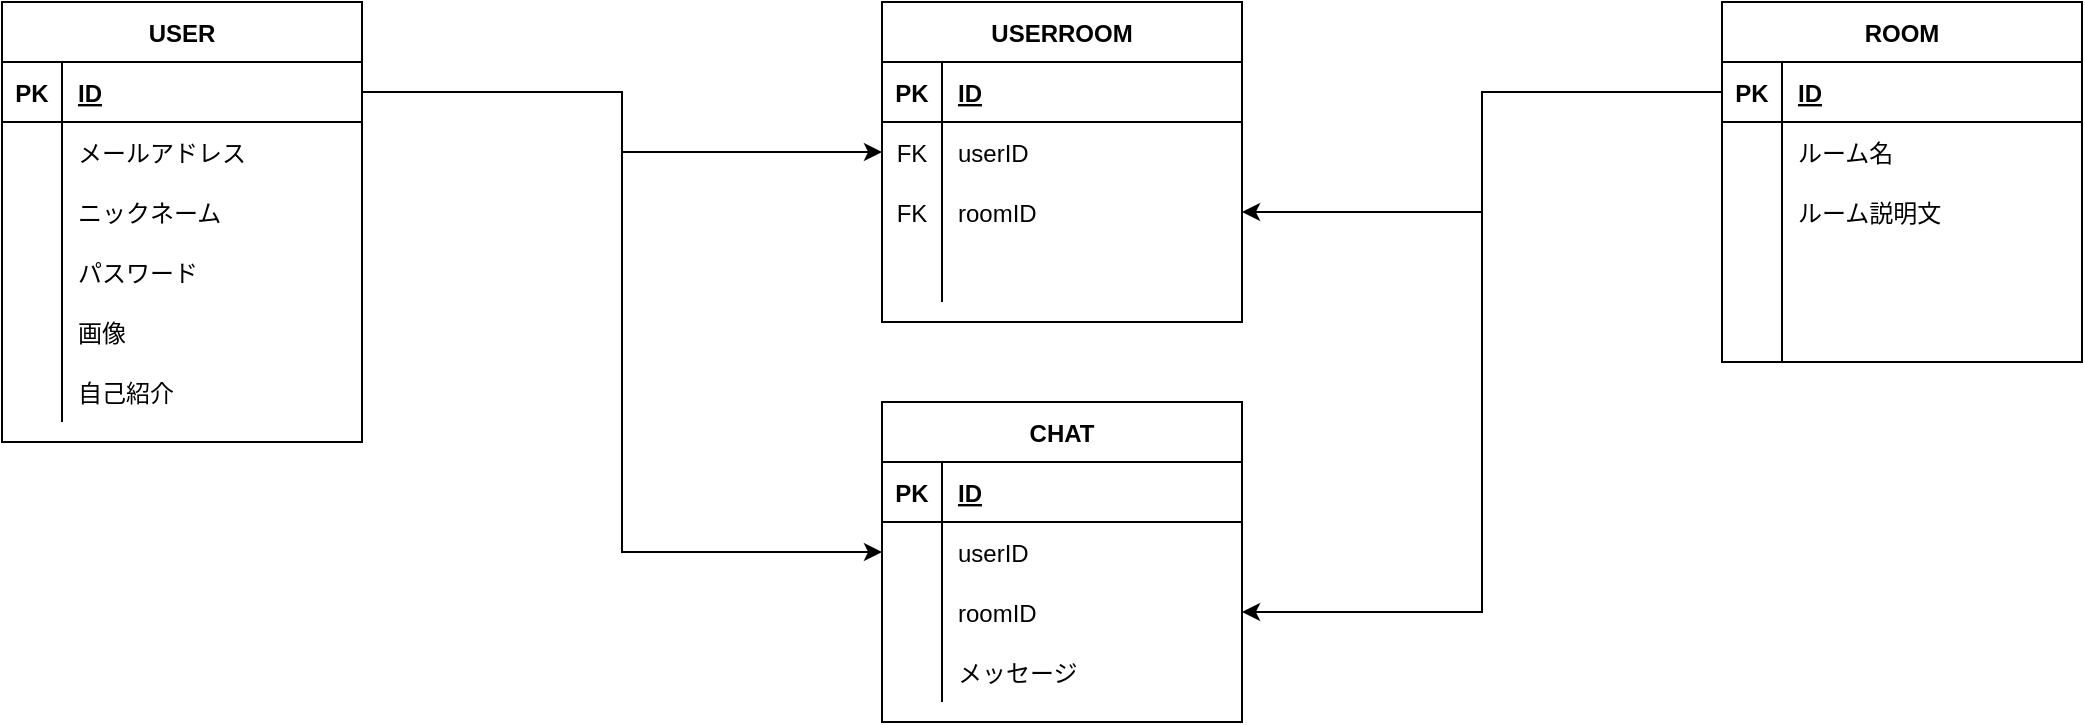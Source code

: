 <mxfile version="14.0.1" type="github">
  <diagram id="dEB8XlI67_u_IVw_Vs-G" name="ページ1">
    <mxGraphModel dx="1113" dy="667" grid="1" gridSize="10" guides="1" tooltips="1" connect="1" arrows="1" fold="1" page="1" pageScale="1" pageWidth="1654" pageHeight="1169" math="0" shadow="0">
      <root>
        <mxCell id="0" />
        <mxCell id="1" parent="0" />
        <mxCell id="pdT_NjHJpdxYsYQ8o59m-1" value="USER" style="shape=table;startSize=30;container=1;collapsible=1;childLayout=tableLayout;fixedRows=1;rowLines=0;fontStyle=1;align=center;resizeLast=1;" vertex="1" parent="1">
          <mxGeometry x="40" y="40" width="180" height="220" as="geometry" />
        </mxCell>
        <mxCell id="pdT_NjHJpdxYsYQ8o59m-2" value="" style="shape=partialRectangle;collapsible=0;dropTarget=0;pointerEvents=0;fillColor=none;top=0;left=0;bottom=1;right=0;points=[[0,0.5],[1,0.5]];portConstraint=eastwest;" vertex="1" parent="pdT_NjHJpdxYsYQ8o59m-1">
          <mxGeometry y="30" width="180" height="30" as="geometry" />
        </mxCell>
        <mxCell id="pdT_NjHJpdxYsYQ8o59m-3" value="PK" style="shape=partialRectangle;connectable=0;fillColor=none;top=0;left=0;bottom=0;right=0;fontStyle=1;overflow=hidden;" vertex="1" parent="pdT_NjHJpdxYsYQ8o59m-2">
          <mxGeometry width="30" height="30" as="geometry" />
        </mxCell>
        <mxCell id="pdT_NjHJpdxYsYQ8o59m-4" value="ID" style="shape=partialRectangle;connectable=0;fillColor=none;top=0;left=0;bottom=0;right=0;align=left;spacingLeft=6;fontStyle=5;overflow=hidden;" vertex="1" parent="pdT_NjHJpdxYsYQ8o59m-2">
          <mxGeometry x="30" width="150" height="30" as="geometry" />
        </mxCell>
        <mxCell id="pdT_NjHJpdxYsYQ8o59m-5" value="" style="shape=partialRectangle;collapsible=0;dropTarget=0;pointerEvents=0;fillColor=none;top=0;left=0;bottom=0;right=0;points=[[0,0.5],[1,0.5]];portConstraint=eastwest;" vertex="1" parent="pdT_NjHJpdxYsYQ8o59m-1">
          <mxGeometry y="60" width="180" height="30" as="geometry" />
        </mxCell>
        <mxCell id="pdT_NjHJpdxYsYQ8o59m-6" value="" style="shape=partialRectangle;connectable=0;fillColor=none;top=0;left=0;bottom=0;right=0;editable=1;overflow=hidden;" vertex="1" parent="pdT_NjHJpdxYsYQ8o59m-5">
          <mxGeometry width="30" height="30" as="geometry" />
        </mxCell>
        <mxCell id="pdT_NjHJpdxYsYQ8o59m-7" value="メールアドレス" style="shape=partialRectangle;connectable=0;fillColor=none;top=0;left=0;bottom=0;right=0;align=left;spacingLeft=6;overflow=hidden;" vertex="1" parent="pdT_NjHJpdxYsYQ8o59m-5">
          <mxGeometry x="30" width="150" height="30" as="geometry" />
        </mxCell>
        <mxCell id="pdT_NjHJpdxYsYQ8o59m-8" value="" style="shape=partialRectangle;collapsible=0;dropTarget=0;pointerEvents=0;fillColor=none;top=0;left=0;bottom=0;right=0;points=[[0,0.5],[1,0.5]];portConstraint=eastwest;" vertex="1" parent="pdT_NjHJpdxYsYQ8o59m-1">
          <mxGeometry y="90" width="180" height="30" as="geometry" />
        </mxCell>
        <mxCell id="pdT_NjHJpdxYsYQ8o59m-9" value="" style="shape=partialRectangle;connectable=0;fillColor=none;top=0;left=0;bottom=0;right=0;editable=1;overflow=hidden;" vertex="1" parent="pdT_NjHJpdxYsYQ8o59m-8">
          <mxGeometry width="30" height="30" as="geometry" />
        </mxCell>
        <mxCell id="pdT_NjHJpdxYsYQ8o59m-10" value="ニックネーム" style="shape=partialRectangle;connectable=0;fillColor=none;top=0;left=0;bottom=0;right=0;align=left;spacingLeft=6;overflow=hidden;" vertex="1" parent="pdT_NjHJpdxYsYQ8o59m-8">
          <mxGeometry x="30" width="150" height="30" as="geometry" />
        </mxCell>
        <mxCell id="pdT_NjHJpdxYsYQ8o59m-11" value="" style="shape=partialRectangle;collapsible=0;dropTarget=0;pointerEvents=0;fillColor=none;top=0;left=0;bottom=0;right=0;points=[[0,0.5],[1,0.5]];portConstraint=eastwest;" vertex="1" parent="pdT_NjHJpdxYsYQ8o59m-1">
          <mxGeometry y="120" width="180" height="30" as="geometry" />
        </mxCell>
        <mxCell id="pdT_NjHJpdxYsYQ8o59m-12" value="" style="shape=partialRectangle;connectable=0;fillColor=none;top=0;left=0;bottom=0;right=0;editable=1;overflow=hidden;" vertex="1" parent="pdT_NjHJpdxYsYQ8o59m-11">
          <mxGeometry width="30" height="30" as="geometry" />
        </mxCell>
        <mxCell id="pdT_NjHJpdxYsYQ8o59m-13" value="パスワード" style="shape=partialRectangle;connectable=0;fillColor=none;top=0;left=0;bottom=0;right=0;align=left;spacingLeft=6;overflow=hidden;" vertex="1" parent="pdT_NjHJpdxYsYQ8o59m-11">
          <mxGeometry x="30" width="150" height="30" as="geometry" />
        </mxCell>
        <mxCell id="pdT_NjHJpdxYsYQ8o59m-14" value="" style="shape=partialRectangle;collapsible=0;dropTarget=0;pointerEvents=0;fillColor=none;top=0;left=0;bottom=0;right=0;points=[[0,0.5],[1,0.5]];portConstraint=eastwest;" vertex="1" parent="pdT_NjHJpdxYsYQ8o59m-1">
          <mxGeometry y="150" width="180" height="30" as="geometry" />
        </mxCell>
        <mxCell id="pdT_NjHJpdxYsYQ8o59m-15" value="" style="shape=partialRectangle;connectable=0;fillColor=none;top=0;left=0;bottom=0;right=0;editable=1;overflow=hidden;" vertex="1" parent="pdT_NjHJpdxYsYQ8o59m-14">
          <mxGeometry width="30" height="30" as="geometry" />
        </mxCell>
        <mxCell id="pdT_NjHJpdxYsYQ8o59m-16" value="画像" style="shape=partialRectangle;connectable=0;fillColor=none;top=0;left=0;bottom=0;right=0;align=left;spacingLeft=6;overflow=hidden;" vertex="1" parent="pdT_NjHJpdxYsYQ8o59m-14">
          <mxGeometry x="30" width="150" height="30" as="geometry" />
        </mxCell>
        <mxCell id="pdT_NjHJpdxYsYQ8o59m-17" value="" style="shape=partialRectangle;collapsible=0;dropTarget=0;pointerEvents=0;fillColor=none;top=0;left=0;bottom=0;right=0;points=[[0,0.5],[1,0.5]];portConstraint=eastwest;" vertex="1" parent="pdT_NjHJpdxYsYQ8o59m-1">
          <mxGeometry y="180" width="180" height="30" as="geometry" />
        </mxCell>
        <mxCell id="pdT_NjHJpdxYsYQ8o59m-18" value="" style="shape=partialRectangle;connectable=0;fillColor=none;top=0;left=0;bottom=0;right=0;editable=1;overflow=hidden;" vertex="1" parent="pdT_NjHJpdxYsYQ8o59m-17">
          <mxGeometry width="30" height="30" as="geometry" />
        </mxCell>
        <mxCell id="pdT_NjHJpdxYsYQ8o59m-19" value="自己紹介" style="shape=partialRectangle;connectable=0;fillColor=none;top=0;left=0;bottom=0;right=0;align=left;spacingLeft=6;overflow=hidden;" vertex="1" parent="pdT_NjHJpdxYsYQ8o59m-17">
          <mxGeometry x="30" width="150" height="30" as="geometry" />
        </mxCell>
        <mxCell id="pdT_NjHJpdxYsYQ8o59m-20" value="ROOM" style="shape=table;startSize=30;container=1;collapsible=1;childLayout=tableLayout;fixedRows=1;rowLines=0;fontStyle=1;align=center;resizeLast=1;" vertex="1" parent="1">
          <mxGeometry x="900" y="40" width="180" height="180" as="geometry" />
        </mxCell>
        <mxCell id="pdT_NjHJpdxYsYQ8o59m-21" value="" style="shape=partialRectangle;collapsible=0;dropTarget=0;pointerEvents=0;fillColor=none;top=0;left=0;bottom=1;right=0;points=[[0,0.5],[1,0.5]];portConstraint=eastwest;" vertex="1" parent="pdT_NjHJpdxYsYQ8o59m-20">
          <mxGeometry y="30" width="180" height="30" as="geometry" />
        </mxCell>
        <mxCell id="pdT_NjHJpdxYsYQ8o59m-22" value="PK" style="shape=partialRectangle;connectable=0;fillColor=none;top=0;left=0;bottom=0;right=0;fontStyle=1;overflow=hidden;" vertex="1" parent="pdT_NjHJpdxYsYQ8o59m-21">
          <mxGeometry width="30" height="30" as="geometry" />
        </mxCell>
        <mxCell id="pdT_NjHJpdxYsYQ8o59m-23" value="ID" style="shape=partialRectangle;connectable=0;fillColor=none;top=0;left=0;bottom=0;right=0;align=left;spacingLeft=6;fontStyle=5;overflow=hidden;" vertex="1" parent="pdT_NjHJpdxYsYQ8o59m-21">
          <mxGeometry x="30" width="150" height="30" as="geometry" />
        </mxCell>
        <mxCell id="pdT_NjHJpdxYsYQ8o59m-24" value="" style="shape=partialRectangle;collapsible=0;dropTarget=0;pointerEvents=0;fillColor=none;top=0;left=0;bottom=0;right=0;points=[[0,0.5],[1,0.5]];portConstraint=eastwest;" vertex="1" parent="pdT_NjHJpdxYsYQ8o59m-20">
          <mxGeometry y="60" width="180" height="30" as="geometry" />
        </mxCell>
        <mxCell id="pdT_NjHJpdxYsYQ8o59m-25" value="" style="shape=partialRectangle;connectable=0;fillColor=none;top=0;left=0;bottom=0;right=0;editable=1;overflow=hidden;" vertex="1" parent="pdT_NjHJpdxYsYQ8o59m-24">
          <mxGeometry width="30" height="30" as="geometry" />
        </mxCell>
        <mxCell id="pdT_NjHJpdxYsYQ8o59m-26" value="ルーム名" style="shape=partialRectangle;connectable=0;fillColor=none;top=0;left=0;bottom=0;right=0;align=left;spacingLeft=6;overflow=hidden;" vertex="1" parent="pdT_NjHJpdxYsYQ8o59m-24">
          <mxGeometry x="30" width="150" height="30" as="geometry" />
        </mxCell>
        <mxCell id="pdT_NjHJpdxYsYQ8o59m-67" value="" style="shape=partialRectangle;collapsible=0;dropTarget=0;pointerEvents=0;fillColor=none;top=0;left=0;bottom=0;right=0;points=[[0,0.5],[1,0.5]];portConstraint=eastwest;" vertex="1" parent="pdT_NjHJpdxYsYQ8o59m-20">
          <mxGeometry y="90" width="180" height="30" as="geometry" />
        </mxCell>
        <mxCell id="pdT_NjHJpdxYsYQ8o59m-68" value="" style="shape=partialRectangle;connectable=0;fillColor=none;top=0;left=0;bottom=0;right=0;editable=1;overflow=hidden;" vertex="1" parent="pdT_NjHJpdxYsYQ8o59m-67">
          <mxGeometry width="30" height="30" as="geometry" />
        </mxCell>
        <mxCell id="pdT_NjHJpdxYsYQ8o59m-69" value="ルーム説明文" style="shape=partialRectangle;connectable=0;fillColor=none;top=0;left=0;bottom=0;right=0;align=left;spacingLeft=6;overflow=hidden;" vertex="1" parent="pdT_NjHJpdxYsYQ8o59m-67">
          <mxGeometry x="30" width="150" height="30" as="geometry" />
        </mxCell>
        <mxCell id="pdT_NjHJpdxYsYQ8o59m-27" value="" style="shape=partialRectangle;collapsible=0;dropTarget=0;pointerEvents=0;fillColor=none;top=0;left=0;bottom=0;right=0;points=[[0,0.5],[1,0.5]];portConstraint=eastwest;" vertex="1" parent="pdT_NjHJpdxYsYQ8o59m-20">
          <mxGeometry y="120" width="180" height="30" as="geometry" />
        </mxCell>
        <mxCell id="pdT_NjHJpdxYsYQ8o59m-28" value="" style="shape=partialRectangle;connectable=0;fillColor=none;top=0;left=0;bottom=0;right=0;editable=1;overflow=hidden;" vertex="1" parent="pdT_NjHJpdxYsYQ8o59m-27">
          <mxGeometry width="30" height="30" as="geometry" />
        </mxCell>
        <mxCell id="pdT_NjHJpdxYsYQ8o59m-29" value="" style="shape=partialRectangle;connectable=0;fillColor=none;top=0;left=0;bottom=0;right=0;align=left;spacingLeft=6;overflow=hidden;" vertex="1" parent="pdT_NjHJpdxYsYQ8o59m-27">
          <mxGeometry x="30" width="150" height="30" as="geometry" />
        </mxCell>
        <mxCell id="pdT_NjHJpdxYsYQ8o59m-30" value="" style="shape=partialRectangle;collapsible=0;dropTarget=0;pointerEvents=0;fillColor=none;top=0;left=0;bottom=0;right=0;points=[[0,0.5],[1,0.5]];portConstraint=eastwest;" vertex="1" parent="pdT_NjHJpdxYsYQ8o59m-20">
          <mxGeometry y="150" width="180" height="30" as="geometry" />
        </mxCell>
        <mxCell id="pdT_NjHJpdxYsYQ8o59m-31" value="" style="shape=partialRectangle;connectable=0;fillColor=none;top=0;left=0;bottom=0;right=0;editable=1;overflow=hidden;" vertex="1" parent="pdT_NjHJpdxYsYQ8o59m-30">
          <mxGeometry width="30" height="30" as="geometry" />
        </mxCell>
        <mxCell id="pdT_NjHJpdxYsYQ8o59m-32" value="" style="shape=partialRectangle;connectable=0;fillColor=none;top=0;left=0;bottom=0;right=0;align=left;spacingLeft=6;overflow=hidden;" vertex="1" parent="pdT_NjHJpdxYsYQ8o59m-30">
          <mxGeometry x="30" width="150" height="30" as="geometry" />
        </mxCell>
        <mxCell id="pdT_NjHJpdxYsYQ8o59m-33" value="USERROOM" style="shape=table;startSize=30;container=1;collapsible=1;childLayout=tableLayout;fixedRows=1;rowLines=0;fontStyle=1;align=center;resizeLast=1;" vertex="1" parent="1">
          <mxGeometry x="480" y="40" width="180" height="160" as="geometry" />
        </mxCell>
        <mxCell id="pdT_NjHJpdxYsYQ8o59m-34" value="" style="shape=partialRectangle;collapsible=0;dropTarget=0;pointerEvents=0;fillColor=none;top=0;left=0;bottom=1;right=0;points=[[0,0.5],[1,0.5]];portConstraint=eastwest;" vertex="1" parent="pdT_NjHJpdxYsYQ8o59m-33">
          <mxGeometry y="30" width="180" height="30" as="geometry" />
        </mxCell>
        <mxCell id="pdT_NjHJpdxYsYQ8o59m-35" value="PK" style="shape=partialRectangle;connectable=0;fillColor=none;top=0;left=0;bottom=0;right=0;fontStyle=1;overflow=hidden;" vertex="1" parent="pdT_NjHJpdxYsYQ8o59m-34">
          <mxGeometry width="30" height="30" as="geometry" />
        </mxCell>
        <mxCell id="pdT_NjHJpdxYsYQ8o59m-36" value="ID" style="shape=partialRectangle;connectable=0;fillColor=none;top=0;left=0;bottom=0;right=0;align=left;spacingLeft=6;fontStyle=5;overflow=hidden;" vertex="1" parent="pdT_NjHJpdxYsYQ8o59m-34">
          <mxGeometry x="30" width="150" height="30" as="geometry" />
        </mxCell>
        <mxCell id="pdT_NjHJpdxYsYQ8o59m-37" value="" style="shape=partialRectangle;collapsible=0;dropTarget=0;pointerEvents=0;fillColor=none;top=0;left=0;bottom=0;right=0;points=[[0,0.5],[1,0.5]];portConstraint=eastwest;" vertex="1" parent="pdT_NjHJpdxYsYQ8o59m-33">
          <mxGeometry y="60" width="180" height="30" as="geometry" />
        </mxCell>
        <mxCell id="pdT_NjHJpdxYsYQ8o59m-38" value="FK" style="shape=partialRectangle;connectable=0;fillColor=none;top=0;left=0;bottom=0;right=0;editable=1;overflow=hidden;" vertex="1" parent="pdT_NjHJpdxYsYQ8o59m-37">
          <mxGeometry width="30" height="30" as="geometry" />
        </mxCell>
        <mxCell id="pdT_NjHJpdxYsYQ8o59m-39" value="userID" style="shape=partialRectangle;connectable=0;fillColor=none;top=0;left=0;bottom=0;right=0;align=left;spacingLeft=6;overflow=hidden;" vertex="1" parent="pdT_NjHJpdxYsYQ8o59m-37">
          <mxGeometry x="30" width="150" height="30" as="geometry" />
        </mxCell>
        <mxCell id="pdT_NjHJpdxYsYQ8o59m-40" value="" style="shape=partialRectangle;collapsible=0;dropTarget=0;pointerEvents=0;fillColor=none;top=0;left=0;bottom=0;right=0;points=[[0,0.5],[1,0.5]];portConstraint=eastwest;" vertex="1" parent="pdT_NjHJpdxYsYQ8o59m-33">
          <mxGeometry y="90" width="180" height="30" as="geometry" />
        </mxCell>
        <mxCell id="pdT_NjHJpdxYsYQ8o59m-41" value="FK" style="shape=partialRectangle;connectable=0;fillColor=none;top=0;left=0;bottom=0;right=0;editable=1;overflow=hidden;" vertex="1" parent="pdT_NjHJpdxYsYQ8o59m-40">
          <mxGeometry width="30" height="30" as="geometry" />
        </mxCell>
        <mxCell id="pdT_NjHJpdxYsYQ8o59m-42" value="roomID" style="shape=partialRectangle;connectable=0;fillColor=none;top=0;left=0;bottom=0;right=0;align=left;spacingLeft=6;overflow=hidden;" vertex="1" parent="pdT_NjHJpdxYsYQ8o59m-40">
          <mxGeometry x="30" width="150" height="30" as="geometry" />
        </mxCell>
        <mxCell id="pdT_NjHJpdxYsYQ8o59m-43" value="" style="shape=partialRectangle;collapsible=0;dropTarget=0;pointerEvents=0;fillColor=none;top=0;left=0;bottom=0;right=0;points=[[0,0.5],[1,0.5]];portConstraint=eastwest;" vertex="1" parent="pdT_NjHJpdxYsYQ8o59m-33">
          <mxGeometry y="120" width="180" height="30" as="geometry" />
        </mxCell>
        <mxCell id="pdT_NjHJpdxYsYQ8o59m-44" value="" style="shape=partialRectangle;connectable=0;fillColor=none;top=0;left=0;bottom=0;right=0;editable=1;overflow=hidden;" vertex="1" parent="pdT_NjHJpdxYsYQ8o59m-43">
          <mxGeometry width="30" height="30" as="geometry" />
        </mxCell>
        <mxCell id="pdT_NjHJpdxYsYQ8o59m-45" value="" style="shape=partialRectangle;connectable=0;fillColor=none;top=0;left=0;bottom=0;right=0;align=left;spacingLeft=6;overflow=hidden;" vertex="1" parent="pdT_NjHJpdxYsYQ8o59m-43">
          <mxGeometry x="30" width="150" height="30" as="geometry" />
        </mxCell>
        <mxCell id="pdT_NjHJpdxYsYQ8o59m-46" style="edgeStyle=orthogonalEdgeStyle;rounded=0;orthogonalLoop=1;jettySize=auto;html=1;exitX=1;exitY=0.5;exitDx=0;exitDy=0;entryX=0;entryY=0.5;entryDx=0;entryDy=0;" edge="1" parent="1" source="pdT_NjHJpdxYsYQ8o59m-2" target="pdT_NjHJpdxYsYQ8o59m-37">
          <mxGeometry relative="1" as="geometry" />
        </mxCell>
        <mxCell id="pdT_NjHJpdxYsYQ8o59m-47" style="edgeStyle=orthogonalEdgeStyle;rounded=0;orthogonalLoop=1;jettySize=auto;html=1;exitX=0;exitY=0.5;exitDx=0;exitDy=0;entryX=1;entryY=0.5;entryDx=0;entryDy=0;" edge="1" parent="1" source="pdT_NjHJpdxYsYQ8o59m-21" target="pdT_NjHJpdxYsYQ8o59m-40">
          <mxGeometry relative="1" as="geometry" />
        </mxCell>
        <mxCell id="pdT_NjHJpdxYsYQ8o59m-48" value="CHAT" style="shape=table;startSize=30;container=1;collapsible=1;childLayout=tableLayout;fixedRows=1;rowLines=0;fontStyle=1;align=center;resizeLast=1;" vertex="1" parent="1">
          <mxGeometry x="480" y="240" width="180" height="160" as="geometry" />
        </mxCell>
        <mxCell id="pdT_NjHJpdxYsYQ8o59m-49" value="" style="shape=partialRectangle;collapsible=0;dropTarget=0;pointerEvents=0;fillColor=none;top=0;left=0;bottom=1;right=0;points=[[0,0.5],[1,0.5]];portConstraint=eastwest;" vertex="1" parent="pdT_NjHJpdxYsYQ8o59m-48">
          <mxGeometry y="30" width="180" height="30" as="geometry" />
        </mxCell>
        <mxCell id="pdT_NjHJpdxYsYQ8o59m-50" value="PK" style="shape=partialRectangle;connectable=0;fillColor=none;top=0;left=0;bottom=0;right=0;fontStyle=1;overflow=hidden;" vertex="1" parent="pdT_NjHJpdxYsYQ8o59m-49">
          <mxGeometry width="30" height="30" as="geometry" />
        </mxCell>
        <mxCell id="pdT_NjHJpdxYsYQ8o59m-51" value="ID" style="shape=partialRectangle;connectable=0;fillColor=none;top=0;left=0;bottom=0;right=0;align=left;spacingLeft=6;fontStyle=5;overflow=hidden;" vertex="1" parent="pdT_NjHJpdxYsYQ8o59m-49">
          <mxGeometry x="30" width="150" height="30" as="geometry" />
        </mxCell>
        <mxCell id="pdT_NjHJpdxYsYQ8o59m-52" value="" style="shape=partialRectangle;collapsible=0;dropTarget=0;pointerEvents=0;fillColor=none;top=0;left=0;bottom=0;right=0;points=[[0,0.5],[1,0.5]];portConstraint=eastwest;" vertex="1" parent="pdT_NjHJpdxYsYQ8o59m-48">
          <mxGeometry y="60" width="180" height="30" as="geometry" />
        </mxCell>
        <mxCell id="pdT_NjHJpdxYsYQ8o59m-53" value="" style="shape=partialRectangle;connectable=0;fillColor=none;top=0;left=0;bottom=0;right=0;editable=1;overflow=hidden;" vertex="1" parent="pdT_NjHJpdxYsYQ8o59m-52">
          <mxGeometry width="30" height="30" as="geometry" />
        </mxCell>
        <mxCell id="pdT_NjHJpdxYsYQ8o59m-54" value="userID" style="shape=partialRectangle;connectable=0;fillColor=none;top=0;left=0;bottom=0;right=0;align=left;spacingLeft=6;overflow=hidden;" vertex="1" parent="pdT_NjHJpdxYsYQ8o59m-52">
          <mxGeometry x="30" width="150" height="30" as="geometry" />
        </mxCell>
        <mxCell id="pdT_NjHJpdxYsYQ8o59m-55" value="" style="shape=partialRectangle;collapsible=0;dropTarget=0;pointerEvents=0;fillColor=none;top=0;left=0;bottom=0;right=0;points=[[0,0.5],[1,0.5]];portConstraint=eastwest;" vertex="1" parent="pdT_NjHJpdxYsYQ8o59m-48">
          <mxGeometry y="90" width="180" height="30" as="geometry" />
        </mxCell>
        <mxCell id="pdT_NjHJpdxYsYQ8o59m-56" value="" style="shape=partialRectangle;connectable=0;fillColor=none;top=0;left=0;bottom=0;right=0;editable=1;overflow=hidden;" vertex="1" parent="pdT_NjHJpdxYsYQ8o59m-55">
          <mxGeometry width="30" height="30" as="geometry" />
        </mxCell>
        <mxCell id="pdT_NjHJpdxYsYQ8o59m-57" value="roomID" style="shape=partialRectangle;connectable=0;fillColor=none;top=0;left=0;bottom=0;right=0;align=left;spacingLeft=6;overflow=hidden;" vertex="1" parent="pdT_NjHJpdxYsYQ8o59m-55">
          <mxGeometry x="30" width="150" height="30" as="geometry" />
        </mxCell>
        <mxCell id="pdT_NjHJpdxYsYQ8o59m-58" value="" style="shape=partialRectangle;collapsible=0;dropTarget=0;pointerEvents=0;fillColor=none;top=0;left=0;bottom=0;right=0;points=[[0,0.5],[1,0.5]];portConstraint=eastwest;" vertex="1" parent="pdT_NjHJpdxYsYQ8o59m-48">
          <mxGeometry y="120" width="180" height="30" as="geometry" />
        </mxCell>
        <mxCell id="pdT_NjHJpdxYsYQ8o59m-59" value="" style="shape=partialRectangle;connectable=0;fillColor=none;top=0;left=0;bottom=0;right=0;editable=1;overflow=hidden;" vertex="1" parent="pdT_NjHJpdxYsYQ8o59m-58">
          <mxGeometry width="30" height="30" as="geometry" />
        </mxCell>
        <mxCell id="pdT_NjHJpdxYsYQ8o59m-60" value="メッセージ" style="shape=partialRectangle;connectable=0;fillColor=none;top=0;left=0;bottom=0;right=0;align=left;spacingLeft=6;overflow=hidden;" vertex="1" parent="pdT_NjHJpdxYsYQ8o59m-58">
          <mxGeometry x="30" width="150" height="30" as="geometry" />
        </mxCell>
        <mxCell id="pdT_NjHJpdxYsYQ8o59m-64" style="edgeStyle=orthogonalEdgeStyle;rounded=0;orthogonalLoop=1;jettySize=auto;html=1;exitX=0;exitY=0.5;exitDx=0;exitDy=0;entryX=1;entryY=0.5;entryDx=0;entryDy=0;" edge="1" parent="1" source="pdT_NjHJpdxYsYQ8o59m-21" target="pdT_NjHJpdxYsYQ8o59m-55">
          <mxGeometry relative="1" as="geometry" />
        </mxCell>
        <mxCell id="pdT_NjHJpdxYsYQ8o59m-65" style="edgeStyle=orthogonalEdgeStyle;rounded=0;orthogonalLoop=1;jettySize=auto;html=1;exitX=1;exitY=0.5;exitDx=0;exitDy=0;entryX=0;entryY=0.5;entryDx=0;entryDy=0;" edge="1" parent="1" source="pdT_NjHJpdxYsYQ8o59m-2" target="pdT_NjHJpdxYsYQ8o59m-52">
          <mxGeometry relative="1" as="geometry" />
        </mxCell>
      </root>
    </mxGraphModel>
  </diagram>
</mxfile>
